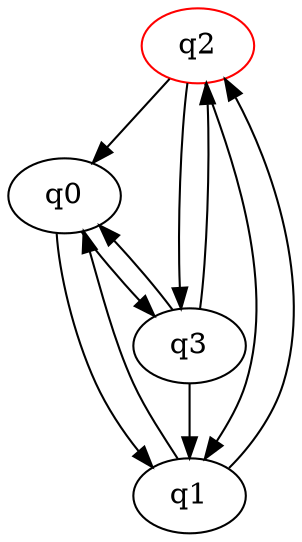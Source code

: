 digraph A{
q2 [initial=1,color=green];
q2 [final=1,color=red];
q0 -> q1;
q0 -> q3;
q1 -> q0;
q1 -> q2;
q2 -> q0;
q2 -> q1;
q2 -> q3;
q3 -> q0;
q3 -> q1;
q3 -> q2;
}